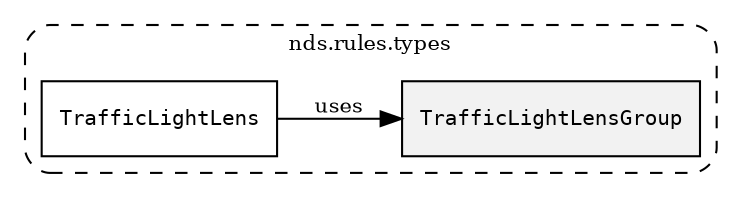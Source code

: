 /**
 * This dot file creates symbol collaboration diagram for TrafficLightLensGroup.
 */
digraph ZSERIO
{
    node [shape=box, fontsize=10];
    rankdir="LR";
    fontsize=10;
    tooltip="TrafficLightLensGroup collaboration diagram";

    subgraph "cluster_nds.rules.types"
    {
        style="dashed, rounded";
        label="nds.rules.types";
        tooltip="Package nds.rules.types";
        href="../../../content/packages/nds.rules.types.html#Package-nds-rules-types";
        target="_parent";

        "TrafficLightLensGroup" [style="filled", fillcolor="#0000000D", target="_parent", label=<<font face="monospace"><table align="center" border="0" cellspacing="0" cellpadding="0"><tr><td href="../../../content/packages/nds.rules.types.html#Subtype-TrafficLightLensGroup" title="Subtype defined in nds.rules.types">TrafficLightLensGroup</td></tr></table></font>>];
        "TrafficLightLens" [target="_parent", label=<<font face="monospace"><table align="center" border="0" cellspacing="0" cellpadding="0"><tr><td href="../../../content/packages/nds.rules.types.html#Structure-TrafficLightLens" title="Structure defined in nds.rules.types">TrafficLightLens</td></tr></table></font>>];
    }

    "TrafficLightLens" -> "TrafficLightLensGroup" [label="uses", fontsize=10];
}
